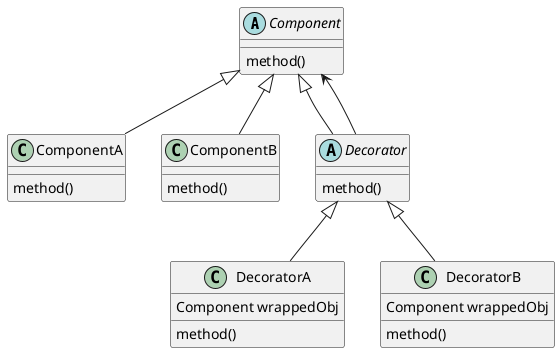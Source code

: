 @startuml
abstract class Component{
    method()
}

class ComponentA{
    method()
}
class ComponentB{
   method()
}


abstract class Decorator{
    method()
}

class DecoratorA{
    Component wrappedObj
    method()
}
class DecoratorB{
    Component wrappedObj
    method()
}

Component <|-- ComponentA
Component <|-- ComponentB


Component <|-- Decorator

Decorator <|-- DecoratorA
Decorator <|-- DecoratorB

Decorator --> Component

@enduml
